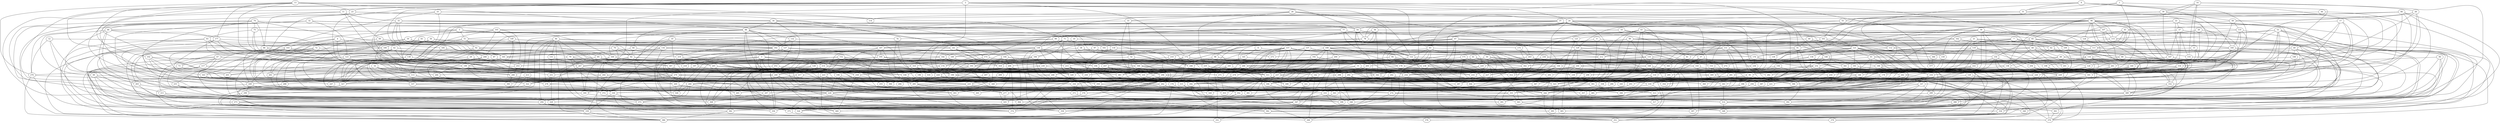strict graph "gnp_random_graph(400,0.015)" {
0;
1;
2;
3;
4;
5;
6;
7;
8;
9;
10;
11;
12;
13;
14;
15;
16;
17;
18;
19;
20;
21;
22;
23;
24;
25;
26;
27;
28;
29;
30;
31;
32;
33;
34;
35;
36;
37;
38;
39;
40;
41;
42;
43;
44;
45;
46;
47;
48;
49;
50;
51;
52;
53;
54;
55;
56;
57;
58;
59;
60;
61;
62;
63;
64;
65;
66;
67;
68;
69;
70;
71;
72;
73;
74;
75;
76;
77;
78;
79;
80;
81;
82;
83;
84;
85;
86;
87;
88;
89;
90;
91;
92;
93;
94;
95;
96;
97;
98;
99;
100;
101;
102;
103;
104;
105;
106;
107;
108;
109;
110;
111;
112;
113;
114;
115;
116;
117;
118;
119;
120;
121;
122;
123;
124;
125;
126;
127;
128;
129;
130;
131;
132;
133;
134;
135;
136;
137;
138;
139;
140;
141;
142;
143;
144;
145;
146;
147;
148;
149;
150;
151;
152;
153;
154;
155;
156;
157;
158;
159;
160;
161;
162;
163;
164;
165;
166;
167;
168;
169;
170;
171;
172;
173;
174;
175;
176;
177;
178;
179;
180;
181;
182;
183;
184;
185;
186;
187;
188;
189;
190;
191;
192;
193;
194;
195;
196;
197;
198;
199;
200;
201;
202;
203;
204;
205;
206;
207;
208;
209;
210;
211;
212;
213;
214;
215;
216;
217;
218;
219;
220;
221;
222;
223;
224;
225;
226;
227;
228;
229;
230;
231;
232;
233;
234;
235;
236;
237;
238;
239;
240;
241;
242;
243;
244;
245;
246;
247;
248;
249;
250;
251;
252;
253;
254;
255;
256;
257;
258;
259;
260;
261;
262;
263;
264;
265;
266;
267;
268;
269;
270;
271;
272;
273;
274;
275;
276;
277;
278;
279;
280;
281;
282;
283;
284;
285;
286;
287;
288;
289;
290;
291;
292;
293;
294;
295;
296;
297;
298;
299;
300;
301;
302;
303;
304;
305;
306;
307;
308;
309;
310;
311;
312;
313;
314;
315;
316;
317;
318;
319;
320;
321;
322;
323;
324;
325;
326;
327;
328;
329;
330;
331;
332;
333;
334;
335;
336;
337;
338;
339;
340;
341;
342;
343;
344;
345;
346;
347;
348;
349;
350;
351;
352;
353;
354;
355;
356;
357;
358;
359;
360;
361;
362;
363;
364;
365;
366;
367;
368;
369;
370;
371;
372;
373;
374;
375;
376;
377;
378;
379;
380;
381;
382;
383;
384;
385;
386;
387;
388;
389;
390;
391;
392;
393;
394;
395;
396;
397;
398;
399;
0 -- 48  [is_available=True, prob="0.849697224022"];
0 -- 315  [is_available=True, prob="0.642258533644"];
0 -- 100  [is_available=True, prob="0.640257357046"];
1 -- 129  [is_available=True, prob="1.0"];
1 -- 146  [is_available=True, prob="1.0"];
1 -- 111  [is_available=True, prob="0.208701299562"];
1 -- 31  [is_available=True, prob="0.98309483428"];
2 -- 258  [is_available=True, prob="0.490298443509"];
2 -- 310  [is_available=True, prob="1.0"];
2 -- 247  [is_available=True, prob="0.831934534676"];
2 -- 172  [is_available=True, prob="0.174564862703"];
2 -- 322  [is_available=True, prob="0.241951612177"];
2 -- 208  [is_available=True, prob="0.958926482028"];
2 -- 54  [is_available=True, prob="0.611819436314"];
2 -- 23  [is_available=True, prob="0.332359345453"];
2 -- 24  [is_available=True, prob="0.0490759137629"];
2 -- 377  [is_available=True, prob="0.803237482429"];
2 -- 91  [is_available=True, prob="1.0"];
2 -- 124  [is_available=True, prob="0.131692267828"];
2 -- 350  [is_available=True, prob="1.0"];
3 -- 168  [is_available=True, prob="0.817600040306"];
3 -- 106  [is_available=True, prob="1.0"];
3 -- 302  [is_available=True, prob="0.778132026726"];
3 -- 336  [is_available=True, prob="1.0"];
3 -- 270  [is_available=True, prob="0.122147177532"];
3 -- 214  [is_available=True, prob="1.0"];
3 -- 247  [is_available=True, prob="1.0"];
3 -- 312  [is_available=True, prob="0.323898839342"];
3 -- 383  [is_available=True, prob="0.0056512380595"];
4 -- 280  [is_available=True, prob="1.0"];
4 -- 185  [is_available=True, prob="0.256002164611"];
4 -- 249  [is_available=True, prob="0.841563527886"];
4 -- 103  [is_available=True, prob="0.397579706411"];
5 -- 65  [is_available=True, prob="0.343108347533"];
5 -- 67  [is_available=True, prob="1.0"];
5 -- 169  [is_available=True, prob="0.430507746661"];
5 -- 336  [is_available=True, prob="1.0"];
5 -- 51  [is_available=True, prob="1.0"];
5 -- 246  [is_available=True, prob="1.0"];
5 -- 283  [is_available=True, prob="0.285964653589"];
5 -- 59  [is_available=True, prob="0.208825828425"];
6 -- 145  [is_available=True, prob="0.277594662532"];
6 -- 227  [is_available=True, prob="0.533048125188"];
7 -- 388  [is_available=True, prob="0.709372039865"];
7 -- 167  [is_available=True, prob="0.782577034329"];
7 -- 109  [is_available=True, prob="1.0"];
7 -- 112  [is_available=True, prob="1.0"];
7 -- 244  [is_available=True, prob="0.0968740589841"];
7 -- 61  [is_available=True, prob="1.0"];
8 -- 160  [is_available=True, prob="0.7437374199"];
8 -- 296  [is_available=True, prob="0.686904460553"];
8 -- 267  [is_available=True, prob="1.0"];
8 -- 112  [is_available=True, prob="0.260621155948"];
8 -- 242  [is_available=True, prob="0.635891271139"];
8 -- 31  [is_available=True, prob="0.160089205062"];
9 -- 344  [is_available=True, prob="0.770065753712"];
9 -- 306  [is_available=True, prob="1.0"];
9 -- 311  [is_available=True, prob="0.291398398099"];
9 -- 95  [is_available=True, prob="0.90984063536"];
10 -- 194  [is_available=True, prob="0.604157697993"];
10 -- 187  [is_available=True, prob="1.0"];
10 -- 68  [is_available=True, prob="0.489364129034"];
11 -- 224  [is_available=True, prob="0.471922868475"];
11 -- 35  [is_available=True, prob="1.0"];
11 -- 69  [is_available=True, prob="0.310259475321"];
11 -- 86  [is_available=True, prob="0.203326993608"];
11 -- 397  [is_available=True, prob="0.62124404645"];
12 -- 330  [is_available=True, prob="0.289184050089"];
12 -- 276  [is_available=True, prob="0.479570302493"];
12 -- 358  [is_available=True, prob="0.0763783696611"];
12 -- 103  [is_available=True, prob="0.532700026679"];
13 -- 163  [is_available=True, prob="1.0"];
13 -- 102  [is_available=True, prob="0.316151979228"];
13 -- 71  [is_available=True, prob="1.0"];
13 -- 239  [is_available=True, prob="0.14167048755"];
13 -- 177  [is_available=True, prob="1.0"];
13 -- 276  [is_available=True, prob="0.553253666474"];
13 -- 23  [is_available=True, prob="0.506410353402"];
13 -- 88  [is_available=True, prob="1.0"];
13 -- 122  [is_available=True, prob="0.829569569903"];
13 -- 63  [is_available=True, prob="0.80155174626"];
14 -- 65  [is_available=True, prob="0.490979311371"];
14 -- 388  [is_available=True, prob="0.10148200748"];
14 -- 39  [is_available=True, prob="0.154892872175"];
14 -- 15  [is_available=True, prob="0.713904879079"];
14 -- 155  [is_available=True, prob="0.725275166431"];
14 -- 28  [is_available=True, prob="0.494834934439"];
15 -- 81  [is_available=True, prob="0.0533425442009"];
15 -- 267  [is_available=True, prob="1.0"];
15 -- 126  [is_available=True, prob="1.0"];
16 -- 113  [is_available=True, prob="0.155426089383"];
16 -- 359  [is_available=True, prob="1.0"];
16 -- 337  [is_available=True, prob="0.167715755498"];
17 -- 216  [is_available=True, prob="0.400026282553"];
17 -- 49  [is_available=True, prob="0.221792558103"];
17 -- 179  [is_available=True, prob="1.0"];
17 -- 45  [is_available=True, prob="0.89009011566"];
17 -- 287  [is_available=True, prob="0.134048549784"];
18 -- 51  [is_available=True, prob="0.386847832099"];
18 -- 202  [is_available=True, prob="0.0417008849218"];
18 -- 396  [is_available=True, prob="1.0"];
18 -- 115  [is_available=True, prob="1.0"];
18 -- 61  [is_available=True, prob="0.31692967444"];
18 -- 286  [is_available=True, prob="0.999021985266"];
19 -- 161  [is_available=True, prob="0.110843076648"];
19 -- 339  [is_available=True, prob="0.246757488016"];
19 -- 269  [is_available=True, prob="0.926851023608"];
19 -- 190  [is_available=True, prob="0.363126015594"];
19 -- 375  [is_available=True, prob="0.63777262446"];
20 -- 194  [is_available=True, prob="0.585901411031"];
20 -- 115  [is_available=True, prob="0.0219590077401"];
20 -- 260  [is_available=True, prob="0.10260273454"];
21 -- 391  [is_available=True, prob="1.0"];
21 -- 332  [is_available=True, prob="0.298276624126"];
21 -- 119  [is_available=True, prob="0.113493084589"];
21 -- 281  [is_available=True, prob="0.811304064273"];
21 -- 95  [is_available=True, prob="0.660612240815"];
21 -- 62  [is_available=True, prob="0.974034648757"];
21 -- 319  [is_available=True, prob="1.0"];
22 -- 224  [is_available=True, prob="0.922425280285"];
22 -- 388  [is_available=True, prob="1.0"];
22 -- 229  [is_available=True, prob="0.313610824887"];
22 -- 170  [is_available=True, prob="0.385913681128"];
22 -- 140  [is_available=True, prob="1.0"];
22 -- 374  [is_available=True, prob="0.844385520032"];
22 -- 27  [is_available=True, prob="0.933655514031"];
22 -- 62  [is_available=True, prob="0.00469554788411"];
23 -- 391  [is_available=True, prob="0.281913087862"];
23 -- 267  [is_available=True, prob="0.781162738493"];
23 -- 34  [is_available=True, prob="0.726064175511"];
23 -- 173  [is_available=True, prob="0.649172223511"];
24 -- 64  [is_available=True, prob="0.143947248874"];
24 -- 389  [is_available=True, prob="0.565482158684"];
24 -- 262  [is_available=True, prob="0.983471460274"];
24 -- 330  [is_available=True, prob="0.962583963392"];
24 -- 109  [is_available=True, prob="1.0"];
24 -- 141  [is_available=True, prob="0.797927227863"];
24 -- 54  [is_available=True, prob="0.88092399477"];
24 -- 121  [is_available=True, prob="0.188435358374"];
24 -- 57  [is_available=True, prob="0.380709422123"];
24 -- 335  [is_available=True, prob="1.0"];
25 -- 96  [is_available=True, prob="1.0"];
25 -- 73  [is_available=True, prob="0.000199208914285"];
25 -- 114  [is_available=True, prob="0.28388513978"];
25 -- 203  [is_available=True, prob="0.9378735803"];
25 -- 138  [is_available=True, prob="0.529789759595"];
26 -- 33  [is_available=True, prob="0.54323813085"];
26 -- 235  [is_available=True, prob="0.705193255085"];
26 -- 111  [is_available=True, prob="0.274320023647"];
26 -- 144  [is_available=True, prob="1.0"];
26 -- 114  [is_available=True, prob="0.741940391296"];
26 -- 122  [is_available=True, prob="1.0"];
27 -- 71  [is_available=True, prob="0.756376223559"];
27 -- 140  [is_available=True, prob="1.0"];
27 -- 147  [is_available=True, prob="1.0"];
27 -- 376  [is_available=True, prob="0.298692108317"];
27 -- 155  [is_available=True, prob="0.153478508085"];
28 -- 323  [is_available=True, prob="0.190166964238"];
28 -- 261  [is_available=True, prob="1.0"];
28 -- 239  [is_available=True, prob="1.0"];
28 -- 58  [is_available=True, prob="0.812044983707"];
28 -- 286  [is_available=True, prob="0.958937898357"];
29 -- 113  [is_available=True, prob="0.311294044492"];
29 -- 330  [is_available=True, prob="0.698319405825"];
29 -- 244  [is_available=True, prob="0.775460216546"];
29 -- 197  [is_available=True, prob="0.738047332361"];
30 -- 368  [is_available=True, prob="1.0"];
30 -- 175  [is_available=True, prob="0.459690002656"];
30 -- 112  [is_available=True, prob="0.725969266907"];
30 -- 82  [is_available=True, prob="0.301761333088"];
30 -- 180  [is_available=True, prob="0.187626187228"];
30 -- 378  [is_available=True, prob="0.529442891204"];
30 -- 316  [is_available=True, prob="1.0"];
31 -- 34  [is_available=True, prob="0.736583512689"];
31 -- 367  [is_available=True, prob="0.335139553432"];
31 -- 232  [is_available=True, prob="0.492238260713"];
31 -- 63  [is_available=True, prob="1.0"];
32 -- 123  [is_available=True, prob="0.536688325397"];
32 -- 399  [is_available=True, prob="0.0133400903551"];
32 -- 77  [is_available=True, prob="0.454670454699"];
32 -- 46  [is_available=True, prob="0.354213008903"];
32 -- 333  [is_available=True, prob="0.247080349685"];
32 -- 276  [is_available=True, prob="1.0"];
32 -- 54  [is_available=True, prob="0.331492473362"];
32 -- 187  [is_available=True, prob="1.0"];
33 -- 296  [is_available=True, prob="0.97800358854"];
33 -- 52  [is_available=True, prob="0.919337366189"];
33 -- 54  [is_available=True, prob="0.0449941126503"];
33 -- 46  [is_available=True, prob="0.559719673253"];
34 -- 327  [is_available=True, prob="0.844341955522"];
34 -- 104  [is_available=True, prob="0.398684262489"];
34 -- 391  [is_available=True, prob="0.603281256462"];
34 -- 364  [is_available=True, prob="0.738535902516"];
34 -- 278  [is_available=True, prob="0.0126543736209"];
34 -- 88  [is_available=True, prob="1.0"];
35 -- 135  [is_available=True, prob="0.0571463300433"];
35 -- 238  [is_available=True, prob="0.0550772320456"];
35 -- 174  [is_available=True, prob="0.496669861938"];
35 -- 210  [is_available=True, prob="0.362671514918"];
35 -- 307  [is_available=True, prob="0.175112044844"];
35 -- 245  [is_available=True, prob="0.700818225729"];
35 -- 270  [is_available=True, prob="0.292805798544"];
36 -- 197  [is_available=True, prob="0.0423914573069"];
36 -- 268  [is_available=True, prob="0.559286866167"];
36 -- 78  [is_available=True, prob="0.288657225325"];
36 -- 81  [is_available=True, prob="0.952862301417"];
36 -- 342  [is_available=True, prob="0.992341571358"];
36 -- 382  [is_available=True, prob="0.631958502151"];
37 -- 321  [is_available=True, prob="0.0167388420096"];
37 -- 327  [is_available=True, prob="0.396340989014"];
37 -- 105  [is_available=True, prob="0.573444478225"];
37 -- 76  [is_available=True, prob="0.375635072083"];
37 -- 173  [is_available=True, prob="0.385215870628"];
37 -- 205  [is_available=True, prob="0.334532140058"];
37 -- 148  [is_available=True, prob="1.0"];
37 -- 236  [is_available=True, prob="0.847555828926"];
37 -- 342  [is_available=True, prob="0.872023923309"];
37 -- 219  [is_available=True, prob="0.0898138758245"];
37 -- 188  [is_available=True, prob="0.11878542561"];
38 -- 57  [is_available=True, prob="1.0"];
38 -- 258  [is_available=True, prob="0.0804861335878"];
38 -- 142  [is_available=True, prob="0.132972681157"];
39 -- 139  [is_available=True, prob="0.634284273076"];
39 -- 396  [is_available=True, prob="0.801787785647"];
39 -- 147  [is_available=True, prob="0.0674767642682"];
39 -- 86  [is_available=True, prob="0.539062761315"];
39 -- 57  [is_available=True, prob="1.0"];
39 -- 58  [is_available=True, prob="0.972339189469"];
40 -- 369  [is_available=True, prob="1.0"];
40 -- 374  [is_available=True, prob="1.0"];
40 -- 91  [is_available=True, prob="0.457273093077"];
40 -- 349  [is_available=True, prob="0.770966282376"];
40 -- 342  [is_available=True, prob="0.822600007664"];
41 -- 336  [is_available=True, prob="0.506761708495"];
41 -- 241  [is_available=True, prob="0.53056707052"];
41 -- 188  [is_available=True, prob="0.747269216829"];
41 -- 277  [is_available=True, prob="0.077205377512"];
42 -- 288  [is_available=True, prob="0.467052831691"];
42 -- 194  [is_available=True, prob="0.77801901407"];
42 -- 295  [is_available=True, prob="0.352436827352"];
42 -- 264  [is_available=True, prob="0.344704851187"];
42 -- 215  [is_available=True, prob="1.0"];
42 -- 123  [is_available=True, prob="0.188182664832"];
43 -- 162  [is_available=True, prob="0.986256394855"];
43 -- 227  [is_available=True, prob="0.0958416855082"];
43 -- 228  [is_available=True, prob="0.569848506249"];
43 -- 172  [is_available=True, prob="0.422121019568"];
43 -- 333  [is_available=True, prob="0.369409330681"];
43 -- 81  [is_available=True, prob="0.296217724148"];
43 -- 212  [is_available=True, prob="0.901662440034"];
43 -- 356  [is_available=True, prob="0.406056965513"];
43 -- 95  [is_available=True, prob="1.0"];
44 -- 379  [is_available=True, prob="0.55178438498"];
44 -- 55  [is_available=True, prob="0.902331900418"];
45 -- 68  [is_available=True, prob="0.0300959354852"];
45 -- 48  [is_available=True, prob="1.0"];
45 -- 115  [is_available=True, prob="0.728011238553"];
45 -- 151  [is_available=True, prob="0.14840769999"];
45 -- 346  [is_available=True, prob="0.781254003571"];
45 -- 124  [is_available=True, prob="0.52107689045"];
46 -- 231  [is_available=True, prob="0.885720841503"];
46 -- 360  [is_available=True, prob="0.237801228905"];
46 -- 329  [is_available=True, prob="0.878407092756"];
46 -- 177  [is_available=True, prob="1.0"];
46 -- 371  [is_available=True, prob="1.0"];
46 -- 60  [is_available=True, prob="1.0"];
47 -- 194  [is_available=True, prob="0.425225247925"];
47 -- 228  [is_available=True, prob="0.272794096237"];
47 -- 130  [is_available=True, prob="1.0"];
47 -- 399  [is_available=True, prob="0.616736746026"];
47 -- 243  [is_available=True, prob="0.371340636248"];
47 -- 348  [is_available=True, prob="0.948180356248"];
47 -- 189  [is_available=True, prob="0.327771560874"];
47 -- 62  [is_available=True, prob="0.448190325418"];
48 -- 227  [is_available=True, prob="0.596445790752"];
48 -- 136  [is_available=True, prob="1.0"];
48 -- 201  [is_available=True, prob="1.0"];
48 -- 178  [is_available=True, prob="0.753293043372"];
48 -- 329  [is_available=True, prob="0.783672605008"];
48 -- 344  [is_available=True, prob="0.907677285135"];
48 -- 361  [is_available=True, prob="0.273933789932"];
49 -- 353  [is_available=True, prob="0.661800547477"];
49 -- 392  [is_available=True, prob="0.377444981366"];
49 -- 108  [is_available=True, prob="0.622084736833"];
49 -- 116  [is_available=True, prob="0.962676579904"];
49 -- 341  [is_available=True, prob="0.893707486243"];
50 -- 224  [is_available=True, prob="0.906801996692"];
50 -- 227  [is_available=True, prob="0.0271791266279"];
50 -- 229  [is_available=True, prob="0.124076638841"];
50 -- 140  [is_available=True, prob="1.0"];
50 -- 268  [is_available=True, prob="0.739743804387"];
50 -- 254  [is_available=True, prob="0.170988765926"];
51 -- 327  [is_available=True, prob="0.210202511107"];
51 -- 85  [is_available=True, prob="0.0747176345016"];
51 -- 249  [is_available=True, prob="1.0"];
51 -- 92  [is_available=True, prob="1.0"];
52 -- 166  [is_available=True, prob="0.309854642333"];
52 -- 359  [is_available=True, prob="0.383265886266"];
52 -- 306  [is_available=True, prob="0.191475648575"];
52 -- 244  [is_available=True, prob="0.958356464614"];
52 -- 214  [is_available=True, prob="1.0"];
52 -- 311  [is_available=True, prob="1.0"];
53 -- 226  [is_available=True, prob="0.438755549048"];
53 -- 392  [is_available=True, prob="1.0"];
53 -- 298  [is_available=True, prob="0.420918423647"];
53 -- 302  [is_available=True, prob="0.0370533746966"];
53 -- 125  [is_available=True, prob="0.0672643056942"];
53 -- 310  [is_available=True, prob="0.839406697335"];
53 -- 348  [is_available=True, prob="0.838315146676"];
53 -- 221  [is_available=True, prob="0.357139834103"];
53 -- 95  [is_available=True, prob="0.195860256543"];
54 -- 101  [is_available=True, prob="1.0"];
54 -- 198  [is_available=True, prob="1.0"];
54 -- 78  [is_available=True, prob="1.0"];
54 -- 239  [is_available=True, prob="0.0938240959632"];
54 -- 318  [is_available=True, prob="0.229677540088"];
54 -- 383  [is_available=True, prob="0.825690139131"];
55 -- 88  [is_available=True, prob="1.0"];
55 -- 304  [is_available=True, prob="0.838701245894"];
55 -- 147  [is_available=True, prob="0.550467180573"];
56 -- 99  [is_available=True, prob="0.401526047882"];
56 -- 389  [is_available=True, prob="1.0"];
56 -- 338  [is_available=True, prob="0.0561190417215"];
56 -- 397  [is_available=True, prob="1.0"];
56 -- 146  [is_available=True, prob="0.301957344814"];
56 -- 344  [is_available=True, prob="0.242573108592"];
56 -- 153  [is_available=True, prob="0.436913009355"];
56 -- 188  [is_available=True, prob="0.616904270486"];
56 -- 159  [is_available=True, prob="0.230758336314"];
57 -- 301  [is_available=True, prob="1.0"];
57 -- 143  [is_available=True, prob="0.62471976521"];
57 -- 272  [is_available=True, prob="1.0"];
57 -- 239  [is_available=True, prob="0.90945087813"];
58 -- 135  [is_available=True, prob="0.432771401502"];
58 -- 78  [is_available=True, prob="1.0"];
58 -- 188  [is_available=True, prob="0.786472983937"];
58 -- 381  [is_available=True, prob="0.801495411241"];
59 -- 384  [is_available=True, prob="0.851766030446"];
59 -- 161  [is_available=True, prob="0.374038669544"];
59 -- 283  [is_available=True, prob="1.0"];
59 -- 92  [is_available=True, prob="0.482510240501"];
60 -- 369  [is_available=True, prob="1.0"];
60 -- 211  [is_available=True, prob="0.399269582474"];
60 -- 356  [is_available=True, prob="0.69616903823"];
60 -- 262  [is_available=True, prob="0.941622341021"];
61 -- 324  [is_available=True, prob="0.460066239152"];
61 -- 301  [is_available=True, prob="0.296423271859"];
61 -- 110  [is_available=True, prob="0.861680343259"];
61 -- 303  [is_available=True, prob="0.0680691778507"];
61 -- 126  [is_available=True, prob="1.0"];
62 -- 324  [is_available=True, prob="0.771377951588"];
62 -- 116  [is_available=True, prob="0.510592158285"];
62 -- 318  [is_available=True, prob="1.0"];
63 -- 325  [is_available=True, prob="0.201541838957"];
63 -- 359  [is_available=True, prob="0.984464844226"];
63 -- 200  [is_available=True, prob="0.83923449313"];
63 -- 110  [is_available=True, prob="1.0"];
63 -- 365  [is_available=True, prob="1.0"];
63 -- 279  [is_available=True, prob="0.0947275250608"];
63 -- 122  [is_available=True, prob="0.199447996554"];
64 -- 144  [is_available=True, prob="0.225827404568"];
64 -- 82  [is_available=True, prob="0.784707871284"];
64 -- 79  [is_available=True, prob="0.307276072132"];
65 -- 160  [is_available=True, prob="0.427889063052"];
65 -- 68  [is_available=True, prob="1.0"];
65 -- 390  [is_available=True, prob="0.202395173774"];
65 -- 150  [is_available=True, prob="0.895482383525"];
65 -- 388  [is_available=True, prob="0.724914504889"];
65 -- 91  [is_available=True, prob="0.450968774447"];
66 -- 96  [is_available=True, prob="1.0"];
66 -- 101  [is_available=True, prob="0.529632842115"];
66 -- 172  [is_available=True, prob="1.0"];
66 -- 332  [is_available=True, prob="0.299851647016"];
66 -- 337  [is_available=True, prob="0.879026135112"];
66 -- 374  [is_available=True, prob="1.0"];
66 -- 344  [is_available=True, prob="0.894435192255"];
67 -- 73  [is_available=True, prob="0.991771529772"];
67 -- 273  [is_available=True, prob="0.857225350868"];
67 -- 211  [is_available=True, prob="0.262922060767"];
67 -- 117  [is_available=True, prob="0.208197343919"];
67 -- 249  [is_available=True, prob="0.265023823081"];
67 -- 190  [is_available=True, prob="0.673083187378"];
67 -- 383  [is_available=True, prob="0.718906770214"];
68 -- 136  [is_available=True, prob="0.00249222811025"];
68 -- 201  [is_available=True, prob="0.264395198829"];
68 -- 299  [is_available=True, prob="0.94560359811"];
68 -- 80  [is_available=True, prob="0.208243116756"];
68 -- 179  [is_available=True, prob="0.0231816874421"];
68 -- 246  [is_available=True, prob="0.880510487456"];
68 -- 189  [is_available=True, prob="0.230645155348"];
69 -- 348  [is_available=True, prob="0.739841305912"];
69 -- 141  [is_available=True, prob="0.68498994858"];
69 -- 134  [is_available=True, prob="0.960942362546"];
69 -- 279  [is_available=True, prob="1.0"];
70 -- 224  [is_available=True, prob="0.212749383506"];
70 -- 82  [is_available=True, prob="0.714741586277"];
70 -- 386  [is_available=True, prob="1.0"];
70 -- 263  [is_available=True, prob="0.73675840346"];
71 -- 160  [is_available=True, prob="0.373567673079"];
71 -- 358  [is_available=True, prob="0.99324592451"];
71 -- 106  [is_available=True, prob="1.0"];
71 -- 139  [is_available=True, prob="1.0"];
71 -- 180  [is_available=True, prob="1.0"];
71 -- 118  [is_available=True, prob="1.0"];
71 -- 184  [is_available=True, prob="0.248725850117"];
71 -- 315  [is_available=True, prob="0.48434821665"];
71 -- 91  [is_available=True, prob="0.928098524165"];
72 -- 359  [is_available=True, prob="1.0"];
72 -- 347  [is_available=True, prob="1.0"];
72 -- 163  [is_available=True, prob="0.865284448186"];
72 -- 165  [is_available=True, prob="0.46984805372"];
72 -- 349  [is_available=True, prob="0.210239372439"];
73 -- 300  [is_available=True, prob="0.958556557134"];
73 -- 203  [is_available=True, prob="0.206294341176"];
74 -- 384  [is_available=True, prob="0.823876042517"];
74 -- 325  [is_available=True, prob="0.666660701691"];
74 -- 105  [is_available=True, prob="0.887274618591"];
74 -- 75  [is_available=True, prob="0.663100393816"];
74 -- 79  [is_available=True, prob="0.429517629168"];
74 -- 86  [is_available=True, prob="1.0"];
74 -- 315  [is_available=True, prob="0.0406685835388"];
75 -- 76  [is_available=True, prob="0.797177526103"];
75 -- 275  [is_available=True, prob="0.690962918079"];
75 -- 214  [is_available=True, prob="0.339468954515"];
75 -- 93  [is_available=True, prob="1.0"];
75 -- 254  [is_available=True, prob="1.0"];
76 -- 224  [is_available=True, prob="0.830959649726"];
76 -- 225  [is_available=True, prob="0.979875301501"];
77 -- 122  [is_available=True, prob="0.955522788505"];
77 -- 99  [is_available=True, prob="1.0"];
77 -- 236  [is_available=True, prob="1.0"];
77 -- 125  [is_available=True, prob="0.340695580084"];
78 -- 98  [is_available=True, prob="0.695916824823"];
78 -- 148  [is_available=True, prob="0.0699145229672"];
78 -- 92  [is_available=True, prob="0.821471281391"];
79 -- 267  [is_available=True, prob="0.239655668137"];
79 -- 203  [is_available=True, prob="0.732370496686"];
79 -- 240  [is_available=True, prob="0.178532334691"];
79 -- 188  [is_available=True, prob="1.0"];
79 -- 330  [is_available=True, prob="0.349341263366"];
80 -- 389  [is_available=True, prob="1.0"];
80 -- 361  [is_available=True, prob="0.429397080175"];
80 -- 362  [is_available=True, prob="0.395822446416"];
80 -- 268  [is_available=True, prob="0.227106655598"];
80 -- 214  [is_available=True, prob="0.599037838558"];
81 -- 343  [is_available=True, prob="1.0"];
81 -- 318  [is_available=True, prob="1.0"];
82 -- 193  [is_available=True, prob="0.027688219795"];
82 -- 283  [is_available=True, prob="0.531403291834"];
82 -- 327  [is_available=True, prob="0.83758606578"];
82 -- 136  [is_available=True, prob="0.813659699352"];
82 -- 353  [is_available=True, prob="0.326790382538"];
82 -- 264  [is_available=True, prob="0.869003311591"];
82 -- 251  [is_available=True, prob="0.439780342903"];
83 -- 139  [is_available=True, prob="0.350271019194"];
83 -- 382  [is_available=True, prob="1.0"];
83 -- 182  [is_available=True, prob="0.736688570177"];
83 -- 251  [is_available=True, prob="1.0"];
84 -- 129  [is_available=True, prob="0.364577986618"];
84 -- 131  [is_available=True, prob="1.0"];
84 -- 182  [is_available=True, prob="1.0"];
84 -- 294  [is_available=True, prob="0.1903883053"];
84 -- 395  [is_available=True, prob="0.709555820026"];
84 -- 273  [is_available=True, prob="1.0"];
84 -- 370  [is_available=True, prob="0.961532073082"];
84 -- 213  [is_available=True, prob="0.918711572169"];
84 -- 278  [is_available=True, prob="0.493942663732"];
84 -- 344  [is_available=True, prob="0.848731760337"];
85 -- 328  [is_available=True, prob="0.99083257606"];
85 -- 153  [is_available=True, prob="0.457689522907"];
85 -- 327  [is_available=True, prob="0.738296531035"];
86 -- 303  [is_available=True, prob="1.0"];
86 -- 87  [is_available=True, prob="0.948430236273"];
86 -- 218  [is_available=True, prob="0.227786402079"];
86 -- 394  [is_available=True, prob="0.383704066773"];
87 -- 230  [is_available=True, prob="0.32293200304"];
88 -- 132  [is_available=True, prob="0.710261023473"];
88 -- 169  [is_available=True, prob="1.0"];
88 -- 398  [is_available=True, prob="0.845323498208"];
88 -- 237  [is_available=True, prob="0.687460099343"];
88 -- 208  [is_available=True, prob="0.245956726933"];
88 -- 339  [is_available=True, prob="0.106744576172"];
88 -- 250  [is_available=True, prob="1.0"];
88 -- 190  [is_available=True, prob="0.839001510472"];
88 -- 127  [is_available=True, prob="0.209330174422"];
89 -- 389  [is_available=True, prob="0.75408123023"];
89 -- 134  [is_available=True, prob="0.536807143861"];
89 -- 168  [is_available=True, prob="1.0"];
89 -- 330  [is_available=True, prob="0.758278212974"];
89 -- 146  [is_available=True, prob="1.0"];
89 -- 182  [is_available=True, prob="1.0"];
89 -- 184  [is_available=True, prob="0.54619759671"];
89 -- 379  [is_available=True, prob="0.599015149671"];
90 -- 154  [is_available=True, prob="0.142069745563"];
90 -- 331  [is_available=True, prob="0.299668487811"];
90 -- 314  [is_available=True, prob="0.707171564023"];
90 -- 365  [is_available=True, prob="0.93724130571"];
91 -- 256  [is_available=True, prob="0.712346379351"];
91 -- 396  [is_available=True, prob="1.0"];
91 -- 130  [is_available=True, prob="0.0949840670454"];
91 -- 206  [is_available=True, prob="0.847180694451"];
92 -- 219  [is_available=True, prob="1.0"];
92 -- 165  [is_available=True, prob="1.0"];
92 -- 327  [is_available=True, prob="0.432440907335"];
92 -- 380  [is_available=True, prob="0.471344676142"];
93 -- 336  [is_available=True, prob="1.0"];
93 -- 266  [is_available=True, prob="0.161045416297"];
93 -- 112  [is_available=True, prob="0.363285586962"];
93 -- 370  [is_available=True, prob="1.0"];
93 -- 339  [is_available=True, prob="1.0"];
93 -- 282  [is_available=True, prob="0.0445844491394"];
94 -- 272  [is_available=True, prob="0.856113294402"];
94 -- 345  [is_available=True, prob="0.17908421591"];
94 -- 146  [is_available=True, prob="0.0121149159449"];
94 -- 178  [is_available=True, prob="0.849686073642"];
94 -- 398  [is_available=True, prob="0.723156665227"];
95 -- 392  [is_available=True, prob="1.0"];
95 -- 297  [is_available=True, prob="0.38630288193"];
96 -- 387  [is_available=True, prob="0.0401226759412"];
96 -- 166  [is_available=True, prob="0.219013327969"];
96 -- 136  [is_available=True, prob="0.569946584912"];
96 -- 210  [is_available=True, prob="0.568190223145"];
96 -- 107  [is_available=True, prob="1.0"];
96 -- 130  [is_available=True, prob="1.0"];
96 -- 146  [is_available=True, prob="0.111802377963"];
96 -- 115  [is_available=True, prob="1.0"];
96 -- 309  [is_available=True, prob="0.33381051751"];
96 -- 354  [is_available=True, prob="0.120632662529"];
96 -- 124  [is_available=True, prob="1.0"];
96 -- 254  [is_available=True, prob="0.519271168105"];
96 -- 127  [is_available=True, prob="0.900369711312"];
97 -- 123  [is_available=True, prob="0.982608822442"];
97 -- 212  [is_available=True, prob="0.932597809818"];
97 -- 246  [is_available=True, prob="1.0"];
98 -- 385  [is_available=True, prob="0.105489388176"];
98 -- 194  [is_available=True, prob="0.29777257357"];
98 -- 302  [is_available=True, prob="0.150731085551"];
99 -- 100  [is_available=True, prob="0.0796684456081"];
99 -- 301  [is_available=True, prob="0.873082369659"];
99 -- 285  [is_available=True, prob="1.0"];
99 -- 190  [is_available=True, prob="0.14428037116"];
100 -- 192  [is_available=True, prob="0.591838110739"];
100 -- 167  [is_available=True, prob="0.699298317338"];
100 -- 200  [is_available=True, prob="0.91448300413"];
100 -- 170  [is_available=True, prob="1.0"];
100 -- 321  [is_available=True, prob="0.426983448845"];
100 -- 352  [is_available=True, prob="0.569647050012"];
100 -- 384  [is_available=True, prob="0.07017889744"];
100 -- 122  [is_available=True, prob="0.991521141849"];
101 -- 121  [is_available=True, prob="0.78352538278"];
101 -- 370  [is_available=True, prob="0.758253737989"];
101 -- 161  [is_available=True, prob="0.418946218696"];
102 -- 194  [is_available=True, prob="0.0344783549163"];
102 -- 203  [is_available=True, prob="1.0"];
102 -- 337  [is_available=True, prob="1.0"];
102 -- 274  [is_available=True, prob="1.0"];
102 -- 250  [is_available=True, prob="0.405745396374"];
103 -- 352  [is_available=True, prob="0.687809093914"];
103 -- 165  [is_available=True, prob="1.0"];
103 -- 263  [is_available=True, prob="1.0"];
103 -- 231  [is_available=True, prob="0.429184733067"];
103 -- 338  [is_available=True, prob="0.233748279273"];
104 -- 206  [is_available=True, prob="0.557545996763"];
104 -- 207  [is_available=True, prob="0.998602660279"];
104 -- 309  [is_available=True, prob="0.24167383593"];
104 -- 153  [is_available=True, prob="0.557920983971"];
104 -- 349  [is_available=True, prob="0.239299708566"];
105 -- 390  [is_available=True, prob="0.795392300703"];
105 -- 285  [is_available=True, prob="0.157569559313"];
105 -- 149  [is_available=True, prob="1.0"];
105 -- 330  [is_available=True, prob="0.230901697609"];
105 -- 253  [is_available=True, prob="0.660678424124"];
105 -- 127  [is_available=True, prob="0.912329653366"];
106 -- 228  [is_available=True, prob="1.0"];
106 -- 393  [is_available=True, prob="0.737012975692"];
106 -- 367  [is_available=True, prob="0.69301569809"];
106 -- 376  [is_available=True, prob="0.306702930274"];
107 -- 175  [is_available=True, prob="0.926688820838"];
107 -- 306  [is_available=True, prob="0.326704784642"];
107 -- 115  [is_available=True, prob="1.0"];
107 -- 212  [is_available=True, prob="0.33381474406"];
107 -- 183  [is_available=True, prob="0.966009302015"];
107 -- 340  [is_available=True, prob="0.00556339398731"];
108 -- 338  [is_available=True, prob="0.816801739011"];
108 -- 302  [is_available=True, prob="0.372978889498"];
109 -- 256  [is_available=True, prob="1.0"];
109 -- 336  [is_available=True, prob="0.309788969903"];
110 -- 321  [is_available=True, prob="1.0"];
110 -- 354  [is_available=True, prob="0.572318224022"];
110 -- 357  [is_available=True, prob="0.125418444381"];
110 -- 346  [is_available=True, prob="0.111854272227"];
110 -- 286  [is_available=True, prob="0.127027667287"];
110 -- 351  [is_available=True, prob="0.815926963592"];
111 -- 389  [is_available=True, prob="1.0"];
111 -- 398  [is_available=True, prob="0.182984969001"];
111 -- 153  [is_available=True, prob="1.0"];
111 -- 133  [is_available=True, prob="1.0"];
112 -- 150  [is_available=True, prob="0.510411416598"];
112 -- 158  [is_available=True, prob="0.863256067188"];
113 -- 327  [is_available=True, prob="0.839500722705"];
113 -- 359  [is_available=True, prob="0.564740476019"];
113 -- 337  [is_available=True, prob="0.932479931478"];
113 -- 183  [is_available=True, prob="0.665245705759"];
115 -- 334  [is_available=True, prob="0.0371601490793"];
115 -- 282  [is_available=True, prob="1.0"];
115 -- 187  [is_available=True, prob="0.903283406364"];
116 -- 259  [is_available=True, prob="1.0"];
116 -- 261  [is_available=True, prob="0.447004288592"];
116 -- 198  [is_available=True, prob="0.518883975587"];
116 -- 360  [is_available=True, prob="0.627974992639"];
116 -- 144  [is_available=True, prob="0.882137620498"];
117 -- 296  [is_available=True, prob="0.721158504492"];
117 -- 324  [is_available=True, prob="0.855278710229"];
117 -- 228  [is_available=True, prob="0.363861594682"];
117 -- 179  [is_available=True, prob="1.0"];
118 -- 241  [is_available=True, prob="1.0"];
118 -- 381  [is_available=True, prob="1.0"];
118 -- 285  [is_available=True, prob="0.0316701200296"];
118 -- 133  [is_available=True, prob="0.688227803129"];
119 -- 225  [is_available=True, prob="1.0"];
119 -- 389  [is_available=True, prob="0.728256408064"];
119 -- 204  [is_available=True, prob="0.609923704506"];
119 -- 176  [is_available=True, prob="1.0"];
119 -- 212  [is_available=True, prob="0.153299565284"];
119 -- 148  [is_available=True, prob="0.124269385428"];
120 -- 370  [is_available=True, prob="0.994166805389"];
120 -- 394  [is_available=True, prob="0.114535906028"];
121 -- 197  [is_available=True, prob="0.243930202902"];
121 -- 170  [is_available=True, prob="0.690280346234"];
121 -- 395  [is_available=True, prob="0.573713275931"];
121 -- 216  [is_available=True, prob="0.733842597074"];
121 -- 378  [is_available=True, prob="1.0"];
121 -- 159  [is_available=True, prob="0.0998680587659"];
121 -- 317  [is_available=True, prob="1.0"];
121 -- 158  [is_available=True, prob="0.692952743473"];
121 -- 191  [is_available=True, prob="0.0886106191874"];
122 -- 227  [is_available=True, prob="0.899701557464"];
122 -- 390  [is_available=True, prob="1.0"];
122 -- 206  [is_available=True, prob="1.0"];
122 -- 307  [is_available=True, prob="0.0769488880944"];
122 -- 388  [is_available=True, prob="0.58592786297"];
123 -- 386  [is_available=True, prob="1.0"];
123 -- 166  [is_available=True, prob="1.0"];
123 -- 327  [is_available=True, prob="0.161745239686"];
123 -- 306  [is_available=True, prob="1.0"];
123 -- 382  [is_available=True, prob="1.0"];
124 -- 233  [is_available=True, prob="0.877519315926"];
124 -- 142  [is_available=True, prob="0.654054225986"];
125 -- 344  [is_available=True, prob="0.508965644873"];
125 -- 129  [is_available=True, prob="0.101475318398"];
126 -- 250  [is_available=True, prob="0.9859029674"];
126 -- 179  [is_available=True, prob="0.587710544751"];
126 -- 251  [is_available=True, prob="1.0"];
127 -- 384  [is_available=True, prob="0.773898874522"];
127 -- 164  [is_available=True, prob="0.302975905877"];
127 -- 197  [is_available=True, prob="0.918141768779"];
127 -- 364  [is_available=True, prob="0.57957500732"];
127 -- 178  [is_available=True, prob="0.458437551186"];
128 -- 256  [is_available=True, prob="1.0"];
128 -- 385  [is_available=True, prob="0.122026206399"];
128 -- 163  [is_available=True, prob="0.920284152129"];
128 -- 356  [is_available=True, prob="1.0"];
128 -- 394  [is_available=True, prob="1.0"];
128 -- 249  [is_available=True, prob="0.857184030106"];
129 -- 244  [is_available=True, prob="0.350781414731"];
129 -- 308  [is_available=True, prob="0.586944353099"];
129 -- 170  [is_available=True, prob="0.97292898522"];
129 -- 365  [is_available=True, prob="0.50576476639"];
129 -- 212  [is_available=True, prob="0.879037541111"];
129 -- 155  [is_available=True, prob="0.229620312159"];
130 -- 156  [is_available=True, prob="0.97165899147"];
131 -- 267  [is_available=True, prob="1.0"];
131 -- 251  [is_available=True, prob="1.0"];
132 -- 252  [is_available=True, prob="0.842486181629"];
132 -- 302  [is_available=True, prob="0.904684803361"];
132 -- 182  [is_available=True, prob="0.369031242861"];
133 -- 168  [is_available=True, prob="1.0"];
133 -- 298  [is_available=True, prob="0.46715057071"];
133 -- 270  [is_available=True, prob="0.286615599033"];
133 -- 143  [is_available=True, prob="1.0"];
133 -- 341  [is_available=True, prob="1.0"];
133 -- 281  [is_available=True, prob="0.228618729506"];
133 -- 253  [is_available=True, prob="0.127404665393"];
134 -- 384  [is_available=True, prob="0.49995746024"];
134 -- 165  [is_available=True, prob="1.0"];
134 -- 169  [is_available=True, prob="0.525006357623"];
134 -- 299  [is_available=True, prob="0.206238367113"];
134 -- 374  [is_available=True, prob="0.741530509995"];
134 -- 255  [is_available=True, prob="0.220892547863"];
135 -- 160  [is_available=True, prob="0.434558559475"];
135 -- 162  [is_available=True, prob="0.742241374671"];
135 -- 203  [is_available=True, prob="0.40542282864"];
135 -- 146  [is_available=True, prob="1.0"];
135 -- 313  [is_available=True, prob="0.105775325855"];
136 -- 384  [is_available=True, prob="0.768652753767"];
136 -- 323  [is_available=True, prob="0.435330587436"];
136 -- 277  [is_available=True, prob="1.0"];
137 -- 386  [is_available=True, prob="0.8004662508"];
137 -- 328  [is_available=True, prob="0.648144886213"];
137 -- 237  [is_available=True, prob="0.650284386515"];
137 -- 366  [is_available=True, prob="0.251778853563"];
137 -- 212  [is_available=True, prob="0.226822054317"];
137 -- 220  [is_available=True, prob="0.116048565942"];
138 -- 253  [is_available=True, prob="0.282515758805"];
138 -- 390  [is_available=True, prob="1.0"];
139 -- 356  [is_available=True, prob="0.788074649942"];
139 -- 165  [is_available=True, prob="0.816303140465"];
139 -- 358  [is_available=True, prob="1.0"];
139 -- 335  [is_available=True, prob="0.400420160561"];
139 -- 278  [is_available=True, prob="0.0105883332135"];
139 -- 311  [is_available=True, prob="0.502251062556"];
139 -- 388  [is_available=True, prob="0.83608648244"];
140 -- 299  [is_available=True, prob="0.768727144853"];
140 -- 376  [is_available=True, prob="0.377587578829"];
140 -- 383  [is_available=True, prob="1.0"];
141 -- 228  [is_available=True, prob="0.761378764994"];
141 -- 173  [is_available=True, prob="1.0"];
141 -- 254  [is_available=True, prob="0.911026760323"];
141 -- 319  [is_available=True, prob="1.0"];
142 -- 321  [is_available=True, prob="0.949583574775"];
142 -- 399  [is_available=True, prob="0.438743176835"];
142 -- 375  [is_available=True, prob="0.487763155873"];
143 -- 360  [is_available=True, prob="1.0"];
143 -- 146  [is_available=True, prob="0.894726022981"];
143 -- 250  [is_available=True, prob="1.0"];
143 -- 351  [is_available=True, prob="0.1916155956"];
144 -- 393  [is_available=True, prob="0.365185209914"];
144 -- 229  [is_available=True, prob="1.0"];
144 -- 233  [is_available=True, prob="0.105787724597"];
144 -- 367  [is_available=True, prob="0.158659801405"];
144 -- 279  [is_available=True, prob="0.214752822365"];
145 -- 240  [is_available=True, prob="0.0724529556195"];
145 -- 323  [is_available=True, prob="0.971520838991"];
145 -- 268  [is_available=True, prob="0.421110018195"];
146 -- 390  [is_available=True, prob="0.811707540605"];
146 -- 327  [is_available=True, prob="1.0"];
146 -- 301  [is_available=True, prob="0.691577607895"];
146 -- 274  [is_available=True, prob="0.240820501177"];
146 -- 371  [is_available=True, prob="0.0892846731258"];
146 -- 308  [is_available=True, prob="0.379692311205"];
147 -- 193  [is_available=True, prob="0.354543125211"];
147 -- 290  [is_available=True, prob="1.0"];
147 -- 238  [is_available=True, prob="0.858586262688"];
147 -- 303  [is_available=True, prob="0.421232225209"];
148 -- 341  [is_available=True, prob="0.80200719416"];
148 -- 232  [is_available=True, prob="0.321358868823"];
148 -- 338  [is_available=True, prob="0.636472661548"];
148 -- 302  [is_available=True, prob="1.0"];
148 -- 220  [is_available=True, prob="1.0"];
148 -- 191  [is_available=True, prob="1.0"];
149 -- 199  [is_available=True, prob="1.0"];
149 -- 232  [is_available=True, prob="0.83730988753"];
149 -- 151  [is_available=True, prob="1.0"];
149 -- 315  [is_available=True, prob="1.0"];
149 -- 317  [is_available=True, prob="0.922371202056"];
150 -- 226  [is_available=True, prob="0.637367970912"];
150 -- 390  [is_available=True, prob="0.362080383167"];
150 -- 294  [is_available=True, prob="0.855738913579"];
150 -- 397  [is_available=True, prob="1.0"];
150 -- 222  [is_available=True, prob="0.00550983427646"];
151 -- 352  [is_available=True, prob="0.737415459338"];
151 -- 386  [is_available=True, prob="0.52352779281"];
151 -- 234  [is_available=True, prob="0.73136934196"];
151 -- 335  [is_available=True, prob="0.747722695056"];
151 -- 170  [is_available=True, prob="0.39977296835"];
152 -- 321  [is_available=True, prob="0.967288226044"];
152 -- 260  [is_available=True, prob="0.459226411851"];
152 -- 214  [is_available=True, prob="0.262635163176"];
152 -- 326  [is_available=True, prob="0.963863174821"];
152 -- 392  [is_available=True, prob="0.577796532738"];
152 -- 394  [is_available=True, prob="0.664823795408"];
152 -- 310  [is_available=True, prob="0.0930329601317"];
152 -- 375  [is_available=True, prob="0.750849412961"];
152 -- 383  [is_available=True, prob="0.715297193274"];
152 -- 166  [is_available=True, prob="1.0"];
153 -- 309  [is_available=True, prob="1.0"];
153 -- 183  [is_available=True, prob="1.0"];
153 -- 181  [is_available=True, prob="1.0"];
154 -- 295  [is_available=True, prob="0.376811505543"];
154 -- 332  [is_available=True, prob="0.0547732854996"];
154 -- 237  [is_available=True, prob="0.272385469675"];
154 -- 345  [is_available=True, prob="1.0"];
154 -- 383  [is_available=True, prob="0.0134360272823"];
155 -- 229  [is_available=True, prob="1.0"];
156 -- 292  [is_available=True, prob="0.871277463601"];
156 -- 372  [is_available=True, prob="1.0"];
156 -- 282  [is_available=True, prob="0.671190878588"];
156 -- 186  [is_available=True, prob="0.500558265301"];
156 -- 254  [is_available=True, prob="1.0"];
157 -- 164  [is_available=True, prob="0.211409767734"];
157 -- 201  [is_available=True, prob="1.0"];
157 -- 300  [is_available=True, prob="1.0"];
157 -- 274  [is_available=True, prob="0.497355875222"];
157 -- 271  [is_available=True, prob="0.909310687135"];
157 -- 178  [is_available=True, prob="0.824083492761"];
157 -- 265  [is_available=True, prob="0.848219721393"];
157 -- 312  [is_available=True, prob="0.914289326915"];
157 -- 350  [is_available=True, prob="0.327282312249"];
157 -- 351  [is_available=True, prob="0.655650743498"];
158 -- 244  [is_available=True, prob="0.792723246653"];
158 -- 215  [is_available=True, prob="0.937220654743"];
158 -- 347  [is_available=True, prob="0.411342622844"];
158 -- 348  [is_available=True, prob="0.81346415357"];
159 -- 248  [is_available=True, prob="0.479865876379"];
159 -- 309  [is_available=True, prob="0.354424158467"];
160 -- 323  [is_available=True, prob="0.298460779038"];
160 -- 366  [is_available=True, prob="0.911589649171"];
160 -- 334  [is_available=True, prob="0.577660522516"];
160 -- 275  [is_available=True, prob="0.948167796749"];
160 -- 181  [is_available=True, prob="0.763764704195"];
160 -- 281  [is_available=True, prob="0.0390458582175"];
161 -- 172  [is_available=True, prob="0.606596241745"];
162 -- 320  [is_available=True, prob="1.0"];
162 -- 182  [is_available=True, prob="0.41629563996"];
162 -- 343  [is_available=True, prob="0.500939557893"];
162 -- 190  [is_available=True, prob="1.0"];
163 -- 260  [is_available=True, prob="0.77784436847"];
163 -- 269  [is_available=True, prob="0.248157012212"];
163 -- 176  [is_available=True, prob="0.99552136326"];
164 -- 174  [is_available=True, prob="0.734824360583"];
164 -- 343  [is_available=True, prob="0.226701864283"];
164 -- 349  [is_available=True, prob="0.392666397522"];
164 -- 382  [is_available=True, prob="0.333394502818"];
164 -- 351  [is_available=True, prob="0.895243197745"];
165 -- 235  [is_available=True, prob="0.522704841898"];
165 -- 199  [is_available=True, prob="1.0"];
165 -- 393  [is_available=True, prob="1.0"];
166 -- 224  [is_available=True, prob="1.0"];
166 -- 226  [is_available=True, prob="0.925869036879"];
166 -- 239  [is_available=True, prob="1.0"];
167 -- 385  [is_available=True, prob="0.589471897993"];
167 -- 289  [is_available=True, prob="0.489625681781"];
167 -- 369  [is_available=True, prob="1.0"];
167 -- 356  [is_available=True, prob="0.281482831329"];
168 -- 295  [is_available=True, prob="0.721253546208"];
168 -- 397  [is_available=True, prob="0.571862340368"];
168 -- 276  [is_available=True, prob="0.629846402915"];
168 -- 317  [is_available=True, prob="0.666967463551"];
169 -- 257  [is_available=True, prob="0.899603293845"];
169 -- 386  [is_available=True, prob="0.113416986018"];
169 -- 300  [is_available=True, prob="0.517784964272"];
169 -- 250  [is_available=True, prob="1.0"];
170 -- 386  [is_available=True, prob="0.91818589191"];
170 -- 363  [is_available=True, prob="0.8391616858"];
170 -- 236  [is_available=True, prob="0.812682595709"];
170 -- 272  [is_available=True, prob="0.612104132225"];
171 -- 363  [is_available=True, prob="0.103430164523"];
171 -- 230  [is_available=True, prob="0.492261707849"];
171 -- 287  [is_available=True, prob="1.0"];
172 -- 235  [is_available=True, prob="0.731176789172"];
172 -- 359  [is_available=True, prob="0.574674223715"];
172 -- 174  [is_available=True, prob="0.752562981956"];
172 -- 238  [is_available=True, prob="1.0"];
172 -- 319  [is_available=True, prob="0.728705995531"];
173 -- 193  [is_available=True, prob="0.921878938129"];
173 -- 268  [is_available=True, prob="0.790970850757"];
173 -- 174  [is_available=True, prob="0.627979451977"];
173 -- 205  [is_available=True, prob="0.730467826834"];
173 -- 345  [is_available=True, prob="0.265567577679"];
174 -- 280  [is_available=True, prob="0.656547784136"];
175 -- 384  [is_available=True, prob="0.922852220764"];
175 -- 243  [is_available=True, prob="0.877665694238"];
176 -- 320  [is_available=True, prob="0.227171206569"];
176 -- 386  [is_available=True, prob="0.490438922909"];
177 -- 199  [is_available=True, prob="0.892544331966"];
177 -- 337  [is_available=True, prob="0.133170753597"];
177 -- 307  [is_available=True, prob="1.0"];
177 -- 308  [is_available=True, prob="0.70191479774"];
177 -- 180  [is_available=True, prob="0.600725667557"];
178 -- 233  [is_available=True, prob="0.668868315127"];
178 -- 298  [is_available=True, prob="0.600195682492"];
179 -- 337  [is_available=True, prob="0.890375997012"];
179 -- 318  [is_available=True, prob="1.0"];
180 -- 294  [is_available=True, prob="1.0"];
180 -- 184  [is_available=True, prob="0.276688751823"];
180 -- 248  [is_available=True, prob="0.00426695138349"];
180 -- 280  [is_available=True, prob="0.627579845883"];
181 -- 386  [is_available=True, prob="1.0"];
181 -- 256  [is_available=True, prob="0.210045661728"];
182 -- 195  [is_available=True, prob="0.258554786821"];
182 -- 233  [is_available=True, prob="0.218842728901"];
182 -- 265  [is_available=True, prob="1.0"];
182 -- 314  [is_available=True, prob="0.965547053787"];
183 -- 314  [is_available=True, prob="0.984969287783"];
183 -- 305  [is_available=True, prob="1.0"];
184 -- 193  [is_available=True, prob="0.47269267459"];
184 -- 230  [is_available=True, prob="0.864207673886"];
184 -- 362  [is_available=True, prob="0.472328647139"];
184 -- 217  [is_available=True, prob="0.554218449315"];
184 -- 348  [is_available=True, prob="0.403151430906"];
185 -- 208  [is_available=True, prob="0.563923732393"];
185 -- 322  [is_available=True, prob="0.0969980550625"];
185 -- 311  [is_available=True, prob="1.0"];
186 -- 376  [is_available=True, prob="0.401580709948"];
186 -- 385  [is_available=True, prob="0.732929986271"];
187 -- 225  [is_available=True, prob="0.945327384039"];
187 -- 195  [is_available=True, prob="0.575040798122"];
187 -- 391  [is_available=True, prob="0.125762607357"];
187 -- 274  [is_available=True, prob="0.249931802303"];
187 -- 189  [is_available=True, prob="1.0"];
187 -- 223  [is_available=True, prob="0.85407479423"];
188 -- 352  [is_available=True, prob="0.176992244026"];
188 -- 334  [is_available=True, prob="1.0"];
188 -- 216  [is_available=True, prob="0.182389100752"];
188 -- 190  [is_available=True, prob="1.0"];
189 -- 193  [is_available=True, prob="0.912946151913"];
189 -- 265  [is_available=True, prob="0.562895306185"];
189 -- 253  [is_available=True, prob="0.193877539155"];
190 -- 374  [is_available=True, prob="0.500890194308"];
190 -- 315  [is_available=True, prob="1.0"];
190 -- 287  [is_available=True, prob="1.0"];
191 -- 282  [is_available=True, prob="0.269633908068"];
191 -- 399  [is_available=True, prob="0.56329401028"];
192 -- 237  [is_available=True, prob="0.737280861635"];
192 -- 238  [is_available=True, prob="0.431766827553"];
192 -- 271  [is_available=True, prob="1.0"];
192 -- 338  [is_available=True, prob="1.0"];
192 -- 280  [is_available=True, prob="0.166132015989"];
193 -- 258  [is_available=True, prob="0.807016509212"];
193 -- 291  [is_available=True, prob="0.792866511521"];
193 -- 264  [is_available=True, prob="0.362594798055"];
193 -- 364  [is_available=True, prob="0.946617024942"];
193 -- 223  [is_available=True, prob="0.235386769567"];
194 -- 370  [is_available=True, prob="0.533417738443"];
194 -- 271  [is_available=True, prob="0.703839827658"];
195 -- 358  [is_available=True, prob="0.777543063349"];
195 -- 268  [is_available=True, prob="0.97179915781"];
195 -- 206  [is_available=True, prob="0.0318720175161"];
195 -- 368  [is_available=True, prob="1.0"];
195 -- 282  [is_available=True, prob="0.833711911029"];
196 -- 293  [is_available=True, prob="1.0"];
197 -- 300  [is_available=True, prob="0.0071848686093"];
197 -- 277  [is_available=True, prob="0.985077594786"];
198 -- 332  [is_available=True, prob="0.149726801227"];
198 -- 369  [is_available=True, prob="0.903220823652"];
199 -- 386  [is_available=True, prob="0.436847415503"];
199 -- 262  [is_available=True, prob="0.925410007286"];
199 -- 237  [is_available=True, prob="0.833558949187"];
199 -- 217  [is_available=True, prob="1.0"];
199 -- 309  [is_available=True, prob="0.925089055781"];
200 -- 331  [is_available=True, prob="0.722307067651"];
200 -- 333  [is_available=True, prob="0.0886152006181"];
200 -- 246  [is_available=True, prob="1.0"];
200 -- 218  [is_available=True, prob="0.684805865283"];
202 -- 394  [is_available=True, prob="0.236652765134"];
202 -- 363  [is_available=True, prob="0.35442182968"];
202 -- 274  [is_available=True, prob="0.0179717759737"];
202 -- 221  [is_available=True, prob="0.652985253022"];
202 -- 382  [is_available=True, prob="0.637347300721"];
203 -- 347  [is_available=True, prob="1.0"];
204 -- 314  [is_available=True, prob="0.757811503002"];
204 -- 229  [is_available=True, prob="0.989212684048"];
204 -- 390  [is_available=True, prob="1.0"];
205 -- 345  [is_available=True, prob="1.0"];
205 -- 308  [is_available=True, prob="0.139584523541"];
206 -- 324  [is_available=True, prob="1.0"];
206 -- 325  [is_available=True, prob="0.51363215175"];
206 -- 209  [is_available=True, prob="1.0"];
206 -- 374  [is_available=True, prob="0.76814480214"];
206 -- 376  [is_available=True, prob="0.441690516892"];
207 -- 301  [is_available=True, prob="0.568232426554"];
207 -- 375  [is_available=True, prob="0.370883538864"];
208 -- 359  [is_available=True, prob="1.0"];
208 -- 266  [is_available=True, prob="1.0"];
208 -- 299  [is_available=True, prob="0.921950129015"];
208 -- 247  [is_available=True, prob="1.0"];
208 -- 319  [is_available=True, prob="0.756784545502"];
209 -- 225  [is_available=True, prob="1.0"];
210 -- 248  [is_available=True, prob="0.355596091551"];
210 -- 307  [is_available=True, prob="0.943329947612"];
210 -- 304  [is_available=True, prob="0.782711502311"];
211 -- 317  [is_available=True, prob="0.683119222428"];
211 -- 373  [is_available=True, prob="0.724825655083"];
212 -- 394  [is_available=True, prob="0.852530925128"];
212 -- 257  [is_available=True, prob="0.521576040369"];
212 -- 323  [is_available=True, prob="0.576886034811"];
212 -- 355  [is_available=True, prob="0.723286211359"];
213 -- 290  [is_available=True, prob="0.999193170347"];
213 -- 322  [is_available=True, prob="0.0515413816948"];
214 -- 240  [is_available=True, prob="0.509270407396"];
214 -- 392  [is_available=True, prob="0.00715757991675"];
214 -- 328  [is_available=True, prob="0.599533971602"];
214 -- 297  [is_available=True, prob="0.0849831490949"];
214 -- 368  [is_available=True, prob="1.0"];
214 -- 395  [is_available=True, prob="0.383792604574"];
215 -- 374  [is_available=True, prob="0.471045781456"];
215 -- 250  [is_available=True, prob="1.0"];
215 -- 394  [is_available=True, prob="1.0"];
215 -- 287  [is_available=True, prob="0.183601185337"];
216 -- 354  [is_available=True, prob="0.122976693717"];
216 -- 274  [is_available=True, prob="0.185140543869"];
216 -- 313  [is_available=True, prob="0.145895449758"];
217 -- 321  [is_available=True, prob="0.234690118016"];
217 -- 260  [is_available=True, prob="0.864544849304"];
219 -- 350  [is_available=True, prob="0.743751659826"];
219 -- 245  [is_available=True, prob="0.0848942169731"];
220 -- 250  [is_available=True, prob="0.377544026967"];
220 -- 227  [is_available=True, prob="0.497790975018"];
220 -- 359  [is_available=True, prob="1.0"];
221 -- 274  [is_available=True, prob="1.0"];
222 -- 304  [is_available=True, prob="0.239812693891"];
222 -- 260  [is_available=True, prob="0.888023812535"];
222 -- 239  [is_available=True, prob="0.349408804762"];
223 -- 305  [is_available=True, prob="0.919538572638"];
223 -- 339  [is_available=True, prob="1.0"];
223 -- 285  [is_available=True, prob="0.623394774661"];
223 -- 351  [is_available=True, prob="1.0"];
224 -- 384  [is_available=True, prob="0.120114377818"];
224 -- 323  [is_available=True, prob="0.462299857279"];
224 -- 344  [is_available=True, prob="1.0"];
224 -- 284  [is_available=True, prob="0.870043670371"];
224 -- 350  [is_available=True, prob="0.69688687223"];
225 -- 228  [is_available=True, prob="0.302030387325"];
225 -- 303  [is_available=True, prob="1.0"];
225 -- 277  [is_available=True, prob="1.0"];
226 -- 351  [is_available=True, prob="1.0"];
226 -- 228  [is_available=True, prob="0.492126386602"];
227 -- 287  [is_available=True, prob="0.548912194284"];
228 -- 294  [is_available=True, prob="0.29012459145"];
228 -- 273  [is_available=True, prob="0.805822471281"];
228 -- 374  [is_available=True, prob="0.56843186876"];
229 -- 370  [is_available=True, prob="0.854789411749"];
229 -- 293  [is_available=True, prob="0.0718609483556"];
229 -- 274  [is_available=True, prob="1.0"];
230 -- 335  [is_available=True, prob="0.566525240728"];
230 -- 336  [is_available=True, prob="0.595051331082"];
230 -- 248  [is_available=True, prob="0.718906302055"];
231 -- 368  [is_available=True, prob="0.406923421046"];
231 -- 376  [is_available=True, prob="1.0"];
231 -- 333  [is_available=True, prob="1.0"];
232 -- 289  [is_available=True, prob="0.299812301647"];
232 -- 266  [is_available=True, prob="0.0270551612522"];
232 -- 370  [is_available=True, prob="1.0"];
232 -- 285  [is_available=True, prob="0.617014448166"];
233 -- 304  [is_available=True, prob="0.523554899432"];
233 -- 396  [is_available=True, prob="0.363703929293"];
234 -- 312  [is_available=True, prob="0.39940896411"];
234 -- 347  [is_available=True, prob="0.0296715109542"];
234 -- 237  [is_available=True, prob="1.0"];
234 -- 238  [is_available=True, prob="0.131600361019"];
235 -- 254  [is_available=True, prob="0.231828793557"];
235 -- 293  [is_available=True, prob="0.262219945025"];
236 -- 312  [is_available=True, prob="0.330236818601"];
236 -- 370  [is_available=True, prob="0.803292743097"];
237 -- 256  [is_available=True, prob="1.0"];
237 -- 387  [is_available=True, prob="0.357849518365"];
237 -- 324  [is_available=True, prob="0.351780166399"];
237 -- 297  [is_available=True, prob="0.0699347823076"];
237 -- 381  [is_available=True, prob="0.447301273085"];
237 -- 394  [is_available=True, prob="0.292673098076"];
238 -- 242  [is_available=True, prob="0.0722417778997"];
238 -- 311  [is_available=True, prob="1.0"];
238 -- 313  [is_available=True, prob="0.457778103424"];
240 -- 353  [is_available=True, prob="0.848908050237"];
240 -- 369  [is_available=True, prob="0.995857469518"];
240 -- 334  [is_available=True, prob="0.22179263933"];
240 -- 247  [is_available=True, prob="1.0"];
241 -- 258  [is_available=True, prob="1.0"];
241 -- 338  [is_available=True, prob="0.450252831233"];
241 -- 375  [is_available=True, prob="0.111762156844"];
241 -- 283  [is_available=True, prob="0.697713525551"];
241 -- 383  [is_available=True, prob="0.872592379752"];
242 -- 293  [is_available=True, prob="1.0"];
242 -- 334  [is_available=True, prob="0.847877010564"];
242 -- 345  [is_available=True, prob="0.555970911886"];
242 -- 346  [is_available=True, prob="0.390033319679"];
243 -- 354  [is_available=True, prob="0.380074745952"];
243 -- 261  [is_available=True, prob="1.0"];
243 -- 342  [is_available=True, prob="1.0"];
244 -- 259  [is_available=True, prob="0.871668550264"];
244 -- 392  [is_available=True, prob="0.690224518182"];
244 -- 315  [is_available=True, prob="0.307006610354"];
244 -- 254  [is_available=True, prob="0.861328541587"];
245 -- 357  [is_available=True, prob="1.0"];
245 -- 342  [is_available=True, prob="0.218928291376"];
245 -- 314  [is_available=True, prob="1.0"];
245 -- 285  [is_available=True, prob="0.494518392546"];
246 -- 308  [is_available=True, prob="0.318526966132"];
248 -- 356  [is_available=True, prob="0.488699118975"];
248 -- 359  [is_available=True, prob="0.790653682754"];
248 -- 338  [is_available=True, prob="0.390384454786"];
248 -- 249  [is_available=True, prob="0.882265746789"];
249 -- 290  [is_available=True, prob="1.0"];
249 -- 300  [is_available=True, prob="0.811967700203"];
249 -- 324  [is_available=True, prob="0.329868786576"];
251 -- 329  [is_available=True, prob="1.0"];
251 -- 278  [is_available=True, prob="1.0"];
252 -- 292  [is_available=True, prob="0.470781238399"];
252 -- 334  [is_available=True, prob="0.978286581578"];
253 -- 386  [is_available=True, prob="1.0"];
253 -- 280  [is_available=True, prob="0.906418355232"];
254 -- 262  [is_available=True, prob="0.764185612618"];
254 -- 351  [is_available=True, prob="0.0319964840518"];
255 -- 313  [is_available=True, prob="0.168657662852"];
256 -- 353  [is_available=True, prob="0.397399948328"];
256 -- 355  [is_available=True, prob="0.656230080081"];
256 -- 391  [is_available=True, prob="0.252361373882"];
256 -- 365  [is_available=True, prob="1.0"];
256 -- 344  [is_available=True, prob="0.309844818002"];
257 -- 298  [is_available=True, prob="1.0"];
257 -- 346  [is_available=True, prob="0.97008396018"];
257 -- 306  [is_available=True, prob="0.0680954918593"];
258 -- 369  [is_available=True, prob="0.0321857099069"];
258 -- 285  [is_available=True, prob="1.0"];
259 -- 338  [is_available=True, prob="0.693800269869"];
260 -- 326  [is_available=True, prob="1.0"];
260 -- 294  [is_available=True, prob="0.867681755025"];
260 -- 265  [is_available=True, prob="0.16980040863"];
260 -- 372  [is_available=True, prob="0.754098020731"];
260 -- 373  [is_available=True, prob="0.257725972108"];
261 -- 328  [is_available=True, prob="0.526819580264"];
261 -- 291  [is_available=True, prob="1.0"];
262 -- 352  [is_available=True, prob="0.418506849203"];
262 -- 330  [is_available=True, prob="1.0"];
262 -- 274  [is_available=True, prob="0.590996366436"];
263 -- 378  [is_available=True, prob="1.0"];
263 -- 372  [is_available=True, prob="0.0489467382074"];
263 -- 373  [is_available=True, prob="0.858718803472"];
264 -- 322  [is_available=True, prob="0.289141560964"];
264 -- 269  [is_available=True, prob="0.51304627702"];
266 -- 323  [is_available=True, prob="1.0"];
266 -- 278  [is_available=True, prob="0.818891204139"];
267 -- 322  [is_available=True, prob="0.386068965234"];
267 -- 389  [is_available=True, prob="0.377146887472"];
267 -- 326  [is_available=True, prob="0.485081312211"];
267 -- 300  [is_available=True, prob="0.475130793081"];
268 -- 320  [is_available=True, prob="1.0"];
268 -- 322  [is_available=True, prob="0.248758788244"];
268 -- 342  [is_available=True, prob="0.556492876797"];
268 -- 316  [is_available=True, prob="1.0"];
269 -- 326  [is_available=True, prob="0.973020156814"];
269 -- 297  [is_available=True, prob="0.173468597498"];
269 -- 344  [is_available=True, prob="0.927411769377"];
270 -- 288  [is_available=True, prob="0.916892247287"];
270 -- 372  [is_available=True, prob="0.610297042396"];
270 -- 286  [is_available=True, prob="0.799909917101"];
270 -- 350  [is_available=True, prob="1.0"];
271 -- 353  [is_available=True, prob="0.638193215821"];
272 -- 281  [is_available=True, prob="0.473097838536"];
273 -- 324  [is_available=True, prob="0.706991389051"];
273 -- 334  [is_available=True, prob="0.592158214768"];
273 -- 369  [is_available=True, prob="0.435508610299"];
273 -- 339  [is_available=True, prob="0.60983036986"];
273 -- 375  [is_available=True, prob="0.508262622919"];
274 -- 339  [is_available=True, prob="0.571833152351"];
274 -- 314  [is_available=True, prob="0.635203872479"];
275 -- 331  [is_available=True, prob="1.0"];
276 -- 386  [is_available=True, prob="0.908160399196"];
276 -- 332  [is_available=True, prob="0.26661845779"];
276 -- 339  [is_available=True, prob="0.136254855217"];
277 -- 325  [is_available=True, prob="0.747467768526"];
278 -- 330  [is_available=True, prob="0.455536602705"];
279 -- 290  [is_available=True, prob="0.925159895359"];
279 -- 349  [is_available=True, prob="0.331627431481"];
280 -- 394  [is_available=True, prob="1.0"];
280 -- 380  [is_available=True, prob="0.888459206682"];
281 -- 353  [is_available=True, prob="0.730153423087"];
281 -- 394  [is_available=True, prob="0.703759144156"];
281 -- 351  [is_available=True, prob="0.0313674197681"];
283 -- 372  [is_available=True, prob="1.0"];
285 -- 389  [is_available=True, prob="0.849841724291"];
285 -- 390  [is_available=True, prob="0.731921259315"];
285 -- 305  [is_available=True, prob="0.164883340132"];
288 -- 294  [is_available=True, prob="0.9207792742"];
289 -- 348  [is_available=True, prob="0.0679253471144"];
289 -- 398  [is_available=True, prob="0.651199848119"];
290 -- 382  [is_available=True, prob="1.0"];
292 -- 392  [is_available=True, prob="0.704390859926"];
292 -- 364  [is_available=True, prob="0.137406695625"];
292 -- 304  [is_available=True, prob="0.0597976206997"];
292 -- 347  [is_available=True, prob="0.984891694154"];
293 -- 330  [is_available=True, prob="0.0875494707222"];
293 -- 333  [is_available=True, prob="1.0"];
294 -- 340  [is_available=True, prob="1.0"];
294 -- 356  [is_available=True, prob="1.0"];
294 -- 362  [is_available=True, prob="0.916671110659"];
294 -- 397  [is_available=True, prob="0.836153144675"];
295 -- 398  [is_available=True, prob="0.30925174261"];
295 -- 305  [is_available=True, prob="1.0"];
295 -- 345  [is_available=True, prob="1.0"];
296 -- 325  [is_available=True, prob="1.0"];
296 -- 304  [is_available=True, prob="1.0"];
297 -- 368  [is_available=True, prob="1.0"];
298 -- 385  [is_available=True, prob="0.47157967859"];
298 -- 306  [is_available=True, prob="0.398552125903"];
298 -- 346  [is_available=True, prob="0.81308604806"];
299 -- 380  [is_available=True, prob="0.700764094882"];
299 -- 350  [is_available=True, prob="0.530110655903"];
300 -- 398  [is_available=True, prob="0.636764777745"];
301 -- 330  [is_available=True, prob="1.0"];
301 -- 313  [is_available=True, prob="0.49800801713"];
302 -- 394  [is_available=True, prob="0.835575611879"];
303 -- 329  [is_available=True, prob="1.0"];
306 -- 346  [is_available=True, prob="0.493803375977"];
307 -- 362  [is_available=True, prob="0.624171990593"];
309 -- 358  [is_available=True, prob="0.847398530327"];
309 -- 367  [is_available=True, prob="1.0"];
309 -- 360  [is_available=True, prob="0.555026105857"];
309 -- 370  [is_available=True, prob="0.68948179699"];
310 -- 356  [is_available=True, prob="1.0"];
310 -- 394  [is_available=True, prob="0.484776996278"];
310 -- 335  [is_available=True, prob="0.911149134634"];
311 -- 318  [is_available=True, prob="0.633261768817"];
313 -- 317  [is_available=True, prob="0.964650594545"];
314 -- 361  [is_available=True, prob="1.0"];
314 -- 348  [is_available=True, prob="0.526674582874"];
315 -- 388  [is_available=True, prob="0.0941395387969"];
315 -- 344  [is_available=True, prob="1.0"];
318 -- 357  [is_available=True, prob="0.349374211697"];
318 -- 399  [is_available=True, prob="1.0"];
321 -- 358  [is_available=True, prob="0.498182605996"];
321 -- 347  [is_available=True, prob="0.384189063966"];
322 -- 356  [is_available=True, prob="0.778058192874"];
323 -- 395  [is_available=True, prob="0.376132142359"];
323 -- 373  [is_available=True, prob="0.307210624188"];
324 -- 331  [is_available=True, prob="0.490819608241"];
327 -- 329  [is_available=True, prob="1.0"];
330 -- 331  [is_available=True, prob="0.427142696643"];
330 -- 339  [is_available=True, prob="0.371748561022"];
330 -- 373  [is_available=True, prob="0.679268941655"];
332 -- 389  [is_available=True, prob="0.916161725243"];
333 -- 361  [is_available=True, prob="1.0"];
333 -- 346  [is_available=True, prob="0.53936341115"];
333 -- 347  [is_available=True, prob="1.0"];
334 -- 378  [is_available=True, prob="1.0"];
334 -- 351  [is_available=True, prob="0.177107485055"];
335 -- 353  [is_available=True, prob="0.253558411025"];
336 -- 367  [is_available=True, prob="0.568810347984"];
337 -- 355  [is_available=True, prob="0.37496865265"];
338 -- 385  [is_available=True, prob="0.0941884202382"];
338 -- 393  [is_available=True, prob="0.270570381944"];
339 -- 386  [is_available=True, prob="0.796012823906"];
341 -- 362  [is_available=True, prob="0.140256913845"];
342 -- 384  [is_available=True, prob="1.0"];
342 -- 354  [is_available=True, prob="1.0"];
343 -- 344  [is_available=True, prob="0.681770552991"];
344 -- 351  [is_available=True, prob="0.480339442887"];
347 -- 358  [is_available=True, prob="1.0"];
347 -- 382  [is_available=True, prob="1.0"];
349 -- 365  [is_available=True, prob="0.0549826865878"];
350 -- 352  [is_available=True, prob="0.4957096689"];
350 -- 371  [is_available=True, prob="0.939655349345"];
350 -- 376  [is_available=True, prob="0.994002135689"];
352 -- 386  [is_available=True, prob="0.575151694497"];
352 -- 374  [is_available=True, prob="1.0"];
352 -- 388  [is_available=True, prob="0.80742800164"];
355 -- 363  [is_available=True, prob="0.773703290703"];
355 -- 364  [is_available=True, prob="0.0827178694977"];
359 -- 376  [is_available=True, prob="1.0"];
359 -- 381  [is_available=True, prob="0.513212339455"];
361 -- 370  [is_available=True, prob="0.910144365609"];
362 -- 379  [is_available=True, prob="0.876480339524"];
363 -- 365  [is_available=True, prob="0.432876558075"];
366 -- 377  [is_available=True, prob="0.0104475270712"];
367 -- 391  [is_available=True, prob="0.664855203654"];
371 -- 379  [is_available=True, prob="1.0"];
372 -- 374  [is_available=True, prob="1.0"];
373 -- 374  [is_available=True, prob="0.887681061059"];
375 -- 399  [is_available=True, prob="1.0"];
376 -- 382  [is_available=True, prob="0.827927389434"];
382 -- 386  [is_available=True, prob="0.0220701803808"];
385 -- 391  [is_available=True, prob="0.152438591944"];
388 -- 395  [is_available=True, prob="0.14386410284"];
389 -- 392  [is_available=True, prob="0.0886118463444"];
394 -- 399  [is_available=True, prob="0.850188055294"];
394 -- 398  [is_available=True, prob="0.403824502759"];
}
